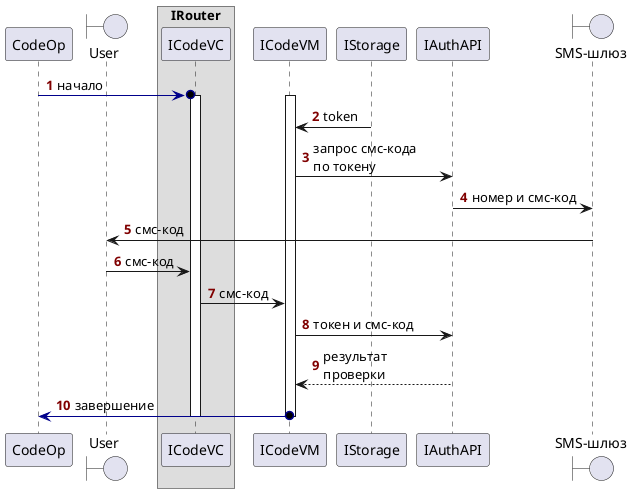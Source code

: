 @startuml code_op
skinparam maxMessageSize 120
autonumber "<font color=Maroon><b>"

participant "CodeOp" as codeOp order 10
boundary "User" as user order 20
box "IRouter"
participant "ICodeVС" as codeVC order 30
end box
participant "ICodeVM" as codeVM order 40
participant "IStorage" as storage order 50
participant "IAuthAPI" as authApi order 60
boundary "SMS-шлюз" as smsGate order 70

codeOp-[#DarkBlue]>o codeVC: начало
activate codeVC
activate codeVM
codeVM <- storage: token
codeVM -> authApi: запрос смс-кода по токену
authApi -> smsGate: номер и смс-код
smsGate -> user: смс-код
user -> codeVC: смс-код
codeVC -> codeVM: смс-код
codeVM -> authApi: токен и смс-код
codeVM <--- authApi: результат проверки
codeOp<[#DarkBlue]-o codeVM: завершение
deactivate codeVM
deactivate codeVC

@enduml
